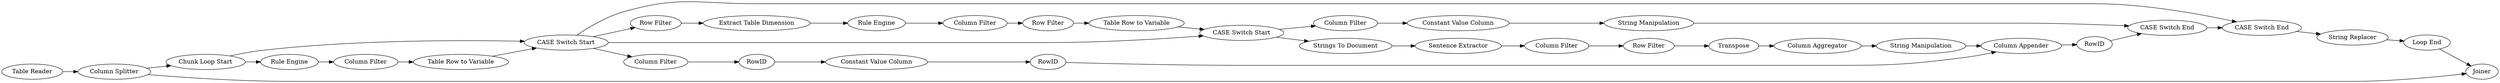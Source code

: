 digraph {
	"-1396145798032603894_3175" [label=RowID]
	"-1396145798032603894_3192" [label="Column Filter"]
	"-1396145798032603894_3174" [label=RowID]
	"-1396145798032603894_3191" [label="Table Row to Variable"]
	"-1396145798032603894_3207" [label="Column Filter"]
	"-1396145798032603894_3212" [label="CASE Switch End"]
	"-1396145798032603894_3178" [label=RowID]
	"-1396145798032603894_3221" [label="Strings To Document"]
	"-1396145798032603894_3179" [label="Column Appender"]
	"-1396145798032603894_3210" [label="Row Filter"]
	"-1396145798032603894_3206" [label="Rule Engine"]
	"3691267502701677007_3205" [label="Table Reader"]
	"-1396145798032603894_3187" [label="CASE Switch Start"]
	"-1396145798032603894_3209" [label="Extract Table Dimension"]
	"-1396145798032603894_3176" [label="Column Filter"]
	"-1396145798032603894_3171" [label="String Manipulation"]
	"-1396145798032603894_3168" [label="Column Filter"]
	"-1396145798032603894_3224" [label="Row Filter"]
	"-1396145798032603894_3222" [label="Sentence Extractor"]
	"-1396145798032603894_3188" [label="CASE Switch End"]
	"-1396145798032603894_3205" [label="Rule Engine"]
	"-1396145798032603894_3160" [label="Chunk Loop Start"]
	"-1396145798032603894_3169" [label=Transpose]
	"-1396145798032603894_3213" [label="Column Filter"]
	"-1396145798032603894_3170" [label="Column Aggregator"]
	"-1396145798032603894_3214" [label="Constant Value Column"]
	"-1396145798032603894_3208" [label="Table Row to Variable"]
	"-1396145798032603894_3173" [label="Loop End"]
	"3691267502701677007_8" [label="Column Splitter"]
	"-1396145798032603894_3211" [label="CASE Switch Start"]
	"-1396145798032603894_3223" [label="String Manipulation"]
	"-1396145798032603894_3177" [label="Constant Value Column"]
	"3691267502701677007_3184" [label=Joiner]
	"-1396145798032603894_3225" [label="String Replacer"]
	"-1396145798032603894_3167" [label="Row Filter"]
	"-1396145798032603894_3209" -> "-1396145798032603894_3206"
	"-1396145798032603894_3211" -> "-1396145798032603894_3213"
	"-1396145798032603894_3169" -> "-1396145798032603894_3170"
	"-1396145798032603894_3173" -> "3691267502701677007_3184"
	"-1396145798032603894_3212" -> "-1396145798032603894_3188"
	"-1396145798032603894_3176" -> "-1396145798032603894_3174"
	"3691267502701677007_8" -> "3691267502701677007_3184"
	"-1396145798032603894_3187" -> "-1396145798032603894_3188"
	"-1396145798032603894_3175" -> "-1396145798032603894_3212"
	"3691267502701677007_3205" -> "3691267502701677007_8"
	"-1396145798032603894_3213" -> "-1396145798032603894_3214"
	"-1396145798032603894_3188" -> "-1396145798032603894_3225"
	"-1396145798032603894_3191" -> "-1396145798032603894_3187"
	"-1396145798032603894_3207" -> "-1396145798032603894_3210"
	"-1396145798032603894_3223" -> "-1396145798032603894_3212"
	"-1396145798032603894_3208" -> "-1396145798032603894_3211"
	"-1396145798032603894_3192" -> "-1396145798032603894_3191"
	"-1396145798032603894_3210" -> "-1396145798032603894_3208"
	"-1396145798032603894_3187" -> "-1396145798032603894_3176"
	"-1396145798032603894_3167" -> "-1396145798032603894_3209"
	"-1396145798032603894_3187" -> "-1396145798032603894_3167"
	"-1396145798032603894_3187" -> "-1396145798032603894_3211"
	"-1396145798032603894_3170" -> "-1396145798032603894_3171"
	"-1396145798032603894_3160" -> "-1396145798032603894_3187"
	"-1396145798032603894_3221" -> "-1396145798032603894_3222"
	"-1396145798032603894_3171" -> "-1396145798032603894_3179"
	"-1396145798032603894_3178" -> "-1396145798032603894_3179"
	"-1396145798032603894_3177" -> "-1396145798032603894_3178"
	"-1396145798032603894_3174" -> "-1396145798032603894_3177"
	"-1396145798032603894_3211" -> "-1396145798032603894_3221"
	"-1396145798032603894_3179" -> "-1396145798032603894_3175"
	"-1396145798032603894_3206" -> "-1396145798032603894_3207"
	"3691267502701677007_8" -> "-1396145798032603894_3160"
	"-1396145798032603894_3205" -> "-1396145798032603894_3192"
	"-1396145798032603894_3168" -> "-1396145798032603894_3224"
	"-1396145798032603894_3222" -> "-1396145798032603894_3168"
	"-1396145798032603894_3214" -> "-1396145798032603894_3223"
	"-1396145798032603894_3224" -> "-1396145798032603894_3169"
	"-1396145798032603894_3225" -> "-1396145798032603894_3173"
	"-1396145798032603894_3160" -> "-1396145798032603894_3205"
	rankdir=LR
}
